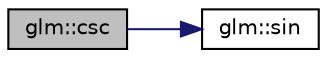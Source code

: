 digraph "glm::csc"
{
  edge [fontname="Helvetica",fontsize="10",labelfontname="Helvetica",labelfontsize="10"];
  node [fontname="Helvetica",fontsize="10",shape=record];
  rankdir="LR";
  Node1 [label="glm::csc",height=0.2,width=0.4,color="black", fillcolor="grey75", style="filled", fontcolor="black"];
  Node1 -> Node2 [color="midnightblue",fontsize="10",style="solid",fontname="Helvetica"];
  Node2 [label="glm::sin",height=0.2,width=0.4,color="black", fillcolor="white", style="filled",URL="$group__core__func__trigonometric.html#gafbab21016b7f3bc21afb09a7e42e2df1"];
}
